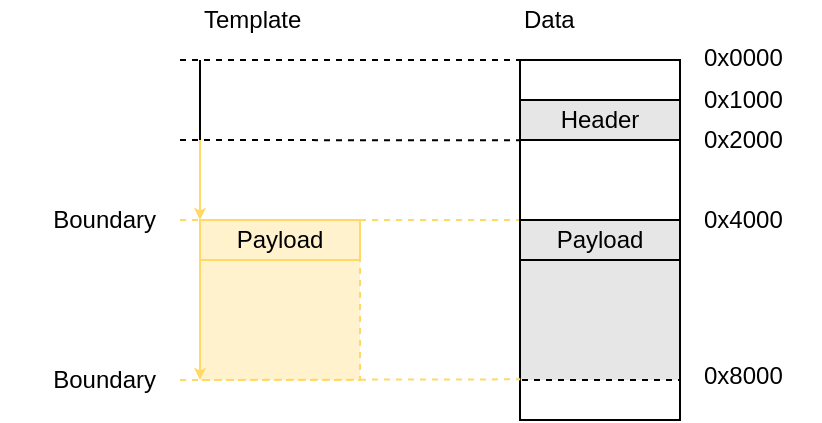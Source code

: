 <mxfile pages="1" version="11.2.8" type="device"><diagram id="jOVCPqw9aDSmjEXMUMHj" name="Page-1"><mxGraphModel dx="1515" dy="371" grid="1" gridSize="10" guides="1" tooltips="1" connect="1" arrows="1" fold="1" page="1" pageScale="1" pageWidth="850" pageHeight="1100" math="0" shadow="0"><root><mxCell id="0"/><mxCell id="1" parent="0"/><mxCell id="XyvcCM679wITMF4FWHci-10" value="" style="text;html=1;strokeColor=#000000;fillColor=#E6E6E6;align=center;verticalAlign=middle;whiteSpace=wrap;rounded=0;dashed=1;" vertex="1" parent="1"><mxGeometry x="200" y="180" width="80" height="60" as="geometry"/></mxCell><mxCell id="XyvcCM679wITMF4FWHci-9" value="" style="text;html=1;strokeColor=#FFD966;fillColor=#FFF2CC;align=center;verticalAlign=middle;whiteSpace=wrap;rounded=0;dashed=1;" vertex="1" parent="1"><mxGeometry x="40" y="180" width="80" height="60" as="geometry"/></mxCell><mxCell id="-hmTwT3hgCGaioEBdIbN-3" value="" style="rounded=0;whiteSpace=wrap;html=1;fillColor=none;" parent="1" vertex="1"><mxGeometry x="200" y="80" width="80" height="180" as="geometry"/></mxCell><mxCell id="-hmTwT3hgCGaioEBdIbN-29" value="Header" style="text;html=1;strokeColor=#000000;fillColor=#E6E6E6;align=center;verticalAlign=middle;whiteSpace=wrap;rounded=0;" parent="1" vertex="1"><mxGeometry x="200" y="100" width="80" height="20" as="geometry"/></mxCell><mxCell id="-hmTwT3hgCGaioEBdIbN-36" value="Payload" style="text;html=1;strokeColor=#FFD966;fillColor=#FFF2CC;align=center;verticalAlign=middle;whiteSpace=wrap;rounded=0;" parent="1" vertex="1"><mxGeometry x="40" y="160" width="80" height="20" as="geometry"/></mxCell><mxCell id="-hmTwT3hgCGaioEBdIbN-32" value="Boundary" style="text;html=1;strokeColor=none;fillColor=none;align=right;verticalAlign=middle;whiteSpace=wrap;rounded=0;" parent="1" vertex="1"><mxGeometry x="-60" y="150" width="80" height="20" as="geometry"/></mxCell><mxCell id="-hmTwT3hgCGaioEBdIbN-2" value="Template" style="text;html=1;strokeColor=none;fillColor=none;align=left;verticalAlign=middle;whiteSpace=wrap;rounded=0;" parent="1" vertex="1"><mxGeometry x="40" y="50" width="80" height="20" as="geometry"/></mxCell><mxCell id="-hmTwT3hgCGaioEBdIbN-4" value="Data" style="text;html=1;strokeColor=none;fillColor=none;align=left;verticalAlign=middle;whiteSpace=wrap;rounded=0;" parent="1" vertex="1"><mxGeometry x="200" y="50" width="80" height="20" as="geometry"/></mxCell><mxCell id="-hmTwT3hgCGaioEBdIbN-6" value="0x0000" style="text;html=1;strokeColor=none;fillColor=none;align=left;verticalAlign=middle;whiteSpace=wrap;rounded=0;" parent="1" vertex="1"><mxGeometry x="290" y="69" width="60" height="20" as="geometry"/></mxCell><mxCell id="-hmTwT3hgCGaioEBdIbN-7" value="0x8000" style="text;html=1;strokeColor=none;fillColor=none;align=left;verticalAlign=middle;whiteSpace=wrap;rounded=0;" parent="1" vertex="1"><mxGeometry x="290" y="228" width="60" height="20" as="geometry"/></mxCell><mxCell id="-hmTwT3hgCGaioEBdIbN-15" value="0x1000" style="text;html=1;strokeColor=none;fillColor=none;align=left;verticalAlign=middle;whiteSpace=wrap;rounded=0;" parent="1" vertex="1"><mxGeometry x="290" y="90" width="60" height="20" as="geometry"/></mxCell><mxCell id="-hmTwT3hgCGaioEBdIbN-22" value="" style="endArrow=none;html=1;dashed=1;entryX=0;entryY=0;entryDx=0;entryDy=0;entryPerimeter=0;" parent="1" edge="1" target="-hmTwT3hgCGaioEBdIbN-3"><mxGeometry width="50" height="50" relative="1" as="geometry"><mxPoint x="30" y="80" as="sourcePoint"/><mxPoint x="120" y="80" as="targetPoint"/></mxGeometry></mxCell><mxCell id="-hmTwT3hgCGaioEBdIbN-25" value="" style="endArrow=none;startArrow=none;html=1;spacing=2;fontSize=11;endSize=3;startSize=3;endFill=0;strokeColor=#000000;startFill=0;" parent="1" edge="1"><mxGeometry width="50" height="50" relative="1" as="geometry"><mxPoint x="40" y="120" as="sourcePoint"/><mxPoint x="40" y="80" as="targetPoint"/></mxGeometry></mxCell><mxCell id="-hmTwT3hgCGaioEBdIbN-31" value="0x4000" style="text;html=1;strokeColor=none;fillColor=none;align=left;verticalAlign=middle;whiteSpace=wrap;rounded=0;" parent="1" vertex="1"><mxGeometry x="290" y="150" width="60" height="20" as="geometry"/></mxCell><mxCell id="-hmTwT3hgCGaioEBdIbN-41" value="" style="endArrow=none;startArrow=classic;html=1;spacing=2;fontSize=11;endSize=3;startSize=3;endFill=0;strokeColor=#FFD966;entryX=0;entryY=1;entryDx=0;entryDy=0;entryPerimeter=0;" parent="1" edge="1" target="-hmTwT3hgCGaioEBdIbN-36"><mxGeometry width="50" height="50" relative="1" as="geometry"><mxPoint x="40" y="240" as="sourcePoint"/><mxPoint x="40" y="220" as="targetPoint"/></mxGeometry></mxCell><mxCell id="-hmTwT3hgCGaioEBdIbN-44" value="" style="endArrow=none;startArrow=classic;html=1;spacing=2;fontSize=11;endSize=3;startSize=3;endFill=0;strokeColor=#FFD966;" parent="1" edge="1"><mxGeometry width="50" height="50" relative="1" as="geometry"><mxPoint x="40" y="160" as="sourcePoint"/><mxPoint x="40" y="120" as="targetPoint"/></mxGeometry></mxCell><mxCell id="-hmTwT3hgCGaioEBdIbN-50" value="" style="endArrow=none;html=1;dashed=1;entryX=0.008;entryY=0.126;entryDx=0;entryDy=0;entryPerimeter=0;" parent="1" edge="1"><mxGeometry width="50" height="50" relative="1" as="geometry"><mxPoint x="30" y="120" as="sourcePoint"/><mxPoint x="200.14" y="120.16" as="targetPoint"/></mxGeometry></mxCell><mxCell id="-hmTwT3hgCGaioEBdIbN-51" value="" style="endArrow=none;html=1;dashed=1;entryX=0.002;entryY=0;entryDx=0;entryDy=0;entryPerimeter=0;strokeColor=#FFD966;" parent="1" edge="1" target="XyvcCM679wITMF4FWHci-1"><mxGeometry width="50" height="50" relative="1" as="geometry"><mxPoint x="30" y="160" as="sourcePoint"/><mxPoint x="200.14" y="159.66" as="targetPoint"/></mxGeometry></mxCell><mxCell id="XyvcCM679wITMF4FWHci-1" value="Payload" style="text;html=1;strokeColor=#000000;fillColor=#E6E6E6;align=center;verticalAlign=middle;whiteSpace=wrap;rounded=0;" vertex="1" parent="1"><mxGeometry x="200" y="160" width="80" height="20" as="geometry"/></mxCell><mxCell id="XyvcCM679wITMF4FWHci-2" value="0x2000" style="text;html=1;strokeColor=none;fillColor=none;align=left;verticalAlign=middle;whiteSpace=wrap;rounded=0;" vertex="1" parent="1"><mxGeometry x="290" y="109.5" width="60" height="20" as="geometry"/></mxCell><mxCell id="XyvcCM679wITMF4FWHci-6" value="" style="endArrow=none;html=1;dashed=1;entryX=0.008;entryY=0.126;entryDx=0;entryDy=0;entryPerimeter=0;strokeColor=#FFD966;" edge="1" parent="1"><mxGeometry width="50" height="50" relative="1" as="geometry"><mxPoint x="30" y="240" as="sourcePoint"/><mxPoint x="200.14" y="239.66" as="targetPoint"/></mxGeometry></mxCell><mxCell id="XyvcCM679wITMF4FWHci-8" value="Boundary" style="text;html=1;strokeColor=none;fillColor=none;align=right;verticalAlign=middle;whiteSpace=wrap;rounded=0;" vertex="1" parent="1"><mxGeometry x="-60" y="230" width="80" height="20" as="geometry"/></mxCell></root></mxGraphModel></diagram></mxfile>
